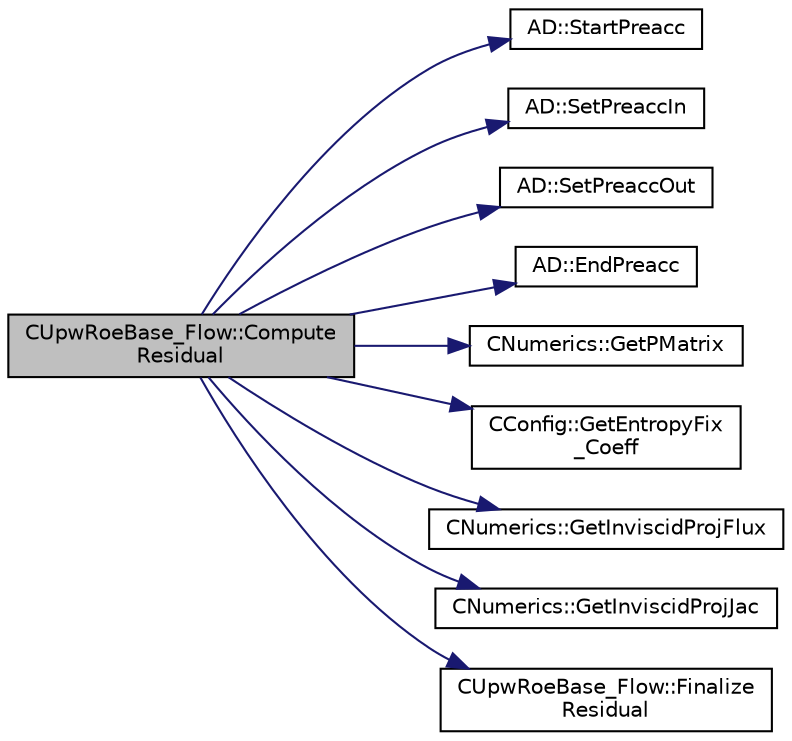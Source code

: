 digraph "CUpwRoeBase_Flow::ComputeResidual"
{
  edge [fontname="Helvetica",fontsize="10",labelfontname="Helvetica",labelfontsize="10"];
  node [fontname="Helvetica",fontsize="10",shape=record];
  rankdir="LR";
  Node9 [label="CUpwRoeBase_Flow::Compute\lResidual",height=0.2,width=0.4,color="black", fillcolor="grey75", style="filled", fontcolor="black"];
  Node9 -> Node10 [color="midnightblue",fontsize="10",style="solid",fontname="Helvetica"];
  Node10 [label="AD::StartPreacc",height=0.2,width=0.4,color="black", fillcolor="white", style="filled",URL="$namespace_a_d.html#a2a1e9c4b109fd751e84132c9495de3ff",tooltip="Starts a new preaccumulation section and sets the input variables. "];
  Node9 -> Node11 [color="midnightblue",fontsize="10",style="solid",fontname="Helvetica"];
  Node11 [label="AD::SetPreaccIn",height=0.2,width=0.4,color="black", fillcolor="white", style="filled",URL="$namespace_a_d.html#aad703f3a82e509c88b92ae638f75383c",tooltip="Sets the scalar input of a preaccumulation section. "];
  Node9 -> Node12 [color="midnightblue",fontsize="10",style="solid",fontname="Helvetica"];
  Node12 [label="AD::SetPreaccOut",height=0.2,width=0.4,color="black", fillcolor="white", style="filled",URL="$namespace_a_d.html#ab3a80e24a5c8c2beb01131c57dcae4b2",tooltip="Sets the scalar output of a preaccumulation section. "];
  Node9 -> Node13 [color="midnightblue",fontsize="10",style="solid",fontname="Helvetica"];
  Node13 [label="AD::EndPreacc",height=0.2,width=0.4,color="black", fillcolor="white", style="filled",URL="$namespace_a_d.html#a309d057a92faa60a3a760254678ec9ea",tooltip="Ends a preaccumulation section and computes the local Jacobi matrix of a code section using the varia..."];
  Node9 -> Node14 [color="midnightblue",fontsize="10",style="solid",fontname="Helvetica"];
  Node14 [label="CNumerics::GetPMatrix",height=0.2,width=0.4,color="black", fillcolor="white", style="filled",URL="$class_c_numerics.html#a4c0be4ab3aa0dd899babe4c96d7a0c02",tooltip="Computation of the matrix P for a generic fluid model. "];
  Node9 -> Node15 [color="midnightblue",fontsize="10",style="solid",fontname="Helvetica"];
  Node15 [label="CConfig::GetEntropyFix\l_Coeff",height=0.2,width=0.4,color="black", fillcolor="white", style="filled",URL="$class_c_config.html#a0f7ace5ebf01fd50bcadab8b50b897c8",tooltip="Get the entropy fix. "];
  Node9 -> Node16 [color="midnightblue",fontsize="10",style="solid",fontname="Helvetica"];
  Node16 [label="CNumerics::GetInviscidProjFlux",height=0.2,width=0.4,color="black", fillcolor="white", style="filled",URL="$class_c_numerics.html#a1a9e44996dede2330af84349204dc312",tooltip="Compute the projected inviscid flux vector. "];
  Node9 -> Node17 [color="midnightblue",fontsize="10",style="solid",fontname="Helvetica"];
  Node17 [label="CNumerics::GetInviscidProjJac",height=0.2,width=0.4,color="black", fillcolor="white", style="filled",URL="$class_c_numerics.html#ae0225b473263a9547a2445c423ba7dce",tooltip="Compute the projection of the inviscid Jacobian matrices. "];
  Node9 -> Node18 [color="midnightblue",fontsize="10",style="solid",fontname="Helvetica"];
  Node18 [label="CUpwRoeBase_Flow::Finalize\lResidual",height=0.2,width=0.4,color="black", fillcolor="white", style="filled",URL="$class_c_upw_roe_base___flow.html#a3388a113da18792467f380afbc97158b",tooltip="Derived classes must specialize this method to add the specifics of the scheme they implement (e..."];
}
